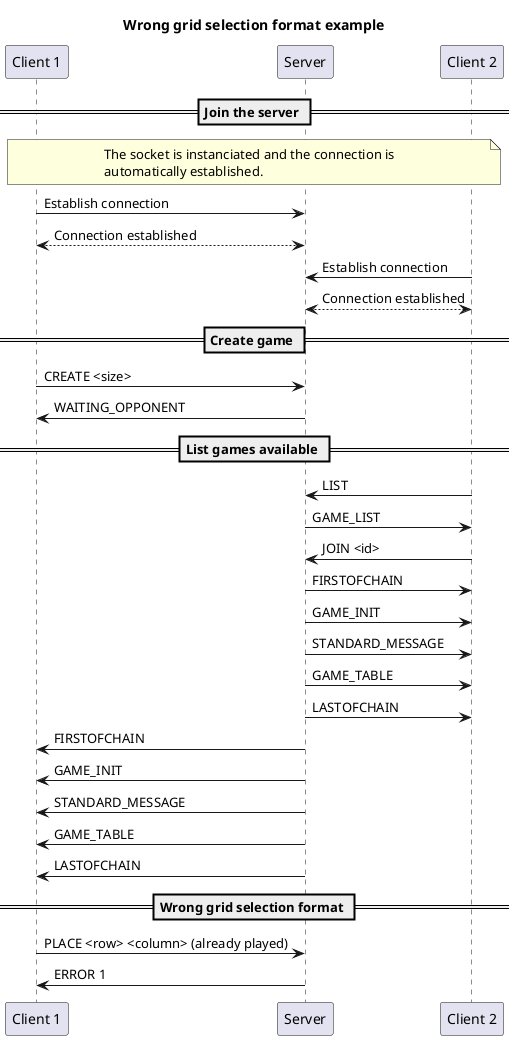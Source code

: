 @startuml

title "Wrong grid selection format example"

participant "Client 1" as c1
participant "Server" as s
participant "Client 2" as c2

== Join the server ==

note over c1, c2
The socket is instanciated and the connection is
automatically established.
end note

c1->s : Establish connection
c1<-->s : Connection established

c2->s : Establish connection
c2<-->s : Connection established


== Create game ==

c1->s: CREATE <size>
s->c1: WAITING_OPPONENT

== List games available ==

c2->s: LIST
s->c2: GAME_LIST

c2->s: JOIN <id>

s->c2: FIRSTOFCHAIN
s->c2: GAME_INIT
s->c2: STANDARD_MESSAGE
s->c2: GAME_TABLE
s->c2: LASTOFCHAIN

s->c1: FIRSTOFCHAIN
s->c1: GAME_INIT
s->c1: STANDARD_MESSAGE
s->c1: GAME_TABLE
s->c1: LASTOFCHAIN
== Wrong grid selection format ==
c1->s: PLACE <row> <column> (already played)
s->c1: ERROR 1


@enduml
